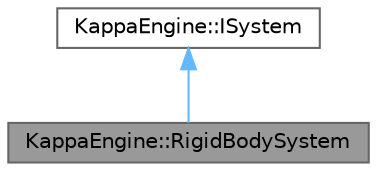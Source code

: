 digraph "KappaEngine::RigidBodySystem"
{
 // LATEX_PDF_SIZE
  bgcolor="transparent";
  edge [fontname=Helvetica,fontsize=10,labelfontname=Helvetica,labelfontsize=10];
  node [fontname=Helvetica,fontsize=10,shape=box,height=0.2,width=0.4];
  Node1 [label="KappaEngine::RigidBodySystem",height=0.2,width=0.4,color="gray40", fillcolor="grey60", style="filled", fontcolor="black",tooltip="The RigidBodySystem class is the class that will manage all the rigid bodies of the engine."];
  Node2 -> Node1 [dir="back",color="steelblue1",style="solid"];
  Node2 [label="KappaEngine::ISystem",height=0.2,width=0.4,color="gray40", fillcolor="white", style="filled",URL="$d8/d6a/class_kappa_engine_1_1_i_system.html",tooltip="The ISystem class is the base class of all systems of the engine."];
}

